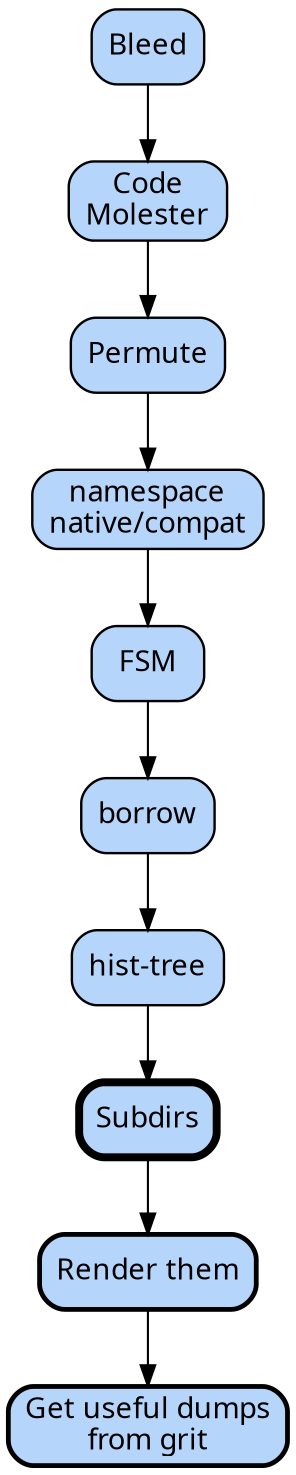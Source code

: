 digraph {
node [label="\N", style="filled", fillcolor="#b5d5fb", fontname="Futura", penwidth="1.1566", shape="Mrecord"];

blee [label="Bleed"]
cm   [label="Code\nMolester"]
perm [label="Permute"]
ns   [label="namespace\nnative/compat"]
fsm  [label="FSM"]
borr [label="borrow"]
hist [label="hist-tree"]
subd [label="Subdirs", penwidth="3.8"]
rt   [label="Render them", penwidth="2.3"]
ud   [label="Get useful dumps\nfrom grit", penwidth="2.3"]

rt   -> ud
subd -> rt
hist -> subd
borr -> hist
fsm  -> borr
ns   -> fsm
perm -> ns
cm   -> perm
blee -> cm

}
